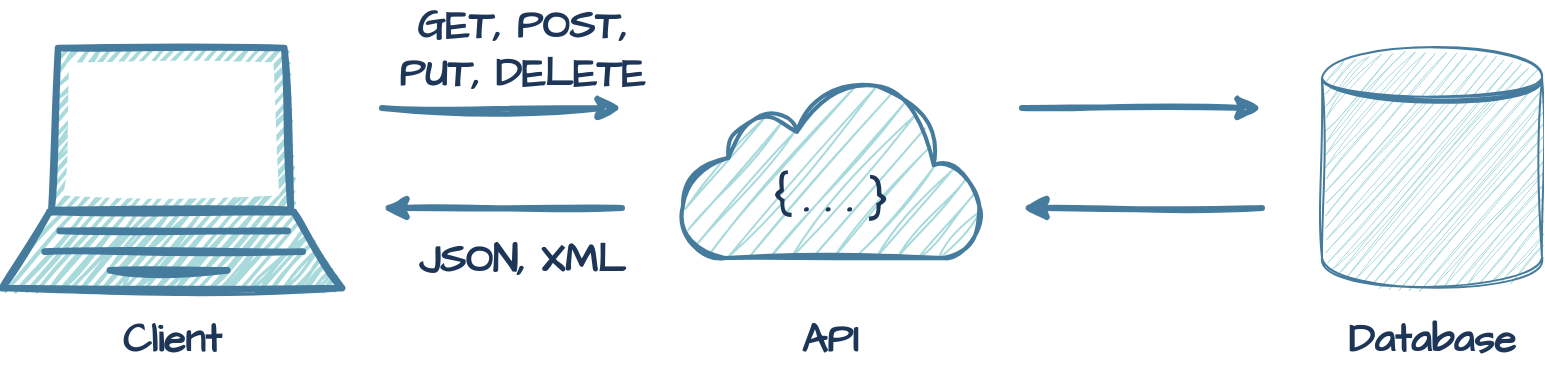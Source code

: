 <mxfile version="21.1.7" type="github">
  <diagram name="Página-1" id="l04WfACT7zZccR14FTFr">
    <mxGraphModel dx="2074" dy="788" grid="1" gridSize="10" guides="1" tooltips="1" connect="1" arrows="1" fold="1" page="1" pageScale="1" pageWidth="827" pageHeight="1169" math="0" shadow="0">
      <root>
        <mxCell id="0" />
        <mxCell id="1" parent="0" />
        <mxCell id="8NC9-kjkDdK_adJy2iSe-2" value="" style="html=1;verticalLabelPosition=bottom;align=center;labelBackgroundColor=none;verticalAlign=top;strokeWidth=2;strokeColor=#457B9D;shadow=0;dashed=0;shape=mxgraph.ios7.icons.cloud;fillColor=#A8DADC;fontColor=#1D3557;sketch=1;curveFitting=1;jiggle=2;" vertex="1" parent="1">
          <mxGeometry x="370" y="175" width="150" height="90" as="geometry" />
        </mxCell>
        <mxCell id="8NC9-kjkDdK_adJy2iSe-3" value="" style="shape=datastore;whiteSpace=wrap;html=1;labelBackgroundColor=none;fillColor=#A8DADC;strokeColor=#457B9D;fontColor=#1D3557;sketch=1;curveFitting=1;jiggle=2;" vertex="1" parent="1">
          <mxGeometry x="690" y="160" width="110" height="120" as="geometry" />
        </mxCell>
        <mxCell id="8NC9-kjkDdK_adJy2iSe-5" value="" style="fontColor=#1D3557;verticalAlign=top;verticalLabelPosition=bottom;labelPosition=center;align=center;html=1;outlineConnect=0;fillColor=#A8DADC;strokeColor=#457B9D;gradientDirection=north;strokeWidth=2;shape=mxgraph.networks.laptop;hachureGap=4;fontFamily=Architects Daughter;fontSource=https%3A%2F%2Ffonts.googleapis.com%2Fcss%3Ffamily%3DArchitects%2BDaughter;fontSize=20;labelBackgroundColor=none;sketch=1;curveFitting=1;jiggle=2;" vertex="1" parent="1">
          <mxGeometry x="30" y="160" width="170" height="120" as="geometry" />
        </mxCell>
        <mxCell id="8NC9-kjkDdK_adJy2iSe-7" value="" style="endArrow=classic;html=1;rounded=0;hachureGap=4;strokeColor=#457B9D;fontFamily=Architects Daughter;fontSource=https%3A%2F%2Ffonts.googleapis.com%2Fcss%3Ffamily%3DArchitects%2BDaughter;fontSize=16;fontColor=#1D3557;fillColor=#A8DADC;sketch=1;curveFitting=1;jiggle=2;strokeWidth=3;" edge="1" parent="1">
          <mxGeometry width="50" height="50" relative="1" as="geometry">
            <mxPoint x="220" y="190" as="sourcePoint" />
            <mxPoint x="340" y="190" as="targetPoint" />
          </mxGeometry>
        </mxCell>
        <mxCell id="8NC9-kjkDdK_adJy2iSe-8" value="" style="endArrow=classic;html=1;rounded=0;hachureGap=4;strokeColor=#457B9D;fontFamily=Architects Daughter;fontSource=https%3A%2F%2Ffonts.googleapis.com%2Fcss%3Ffamily%3DArchitects%2BDaughter;fontSize=16;fontColor=#1D3557;fillColor=#A8DADC;sketch=1;curveFitting=1;jiggle=2;strokeWidth=3;" edge="1" parent="1">
          <mxGeometry width="50" height="50" relative="1" as="geometry">
            <mxPoint x="540" y="190" as="sourcePoint" />
            <mxPoint x="660" y="190" as="targetPoint" />
          </mxGeometry>
        </mxCell>
        <mxCell id="8NC9-kjkDdK_adJy2iSe-10" value="" style="endArrow=classic;html=1;rounded=0;hachureGap=4;strokeColor=#457B9D;fontFamily=Architects Daughter;fontSource=https%3A%2F%2Ffonts.googleapis.com%2Fcss%3Ffamily%3DArchitects%2BDaughter;fontSize=16;fontColor=#1D3557;fillColor=#A8DADC;sketch=1;curveFitting=1;jiggle=2;strokeWidth=3;" edge="1" parent="1">
          <mxGeometry width="50" height="50" relative="1" as="geometry">
            <mxPoint x="340" y="240" as="sourcePoint" />
            <mxPoint x="220" y="240" as="targetPoint" />
          </mxGeometry>
        </mxCell>
        <mxCell id="8NC9-kjkDdK_adJy2iSe-11" value="" style="endArrow=classic;html=1;rounded=0;hachureGap=4;strokeColor=#457B9D;fontFamily=Architects Daughter;fontSource=https%3A%2F%2Ffonts.googleapis.com%2Fcss%3Ffamily%3DArchitects%2BDaughter;fontSize=16;fontColor=#1D3557;fillColor=#A8DADC;sketch=1;curveFitting=1;jiggle=2;strokeWidth=3;" edge="1" parent="1">
          <mxGeometry width="50" height="50" relative="1" as="geometry">
            <mxPoint x="660" y="240" as="sourcePoint" />
            <mxPoint x="540" y="240" as="targetPoint" />
          </mxGeometry>
        </mxCell>
        <mxCell id="8NC9-kjkDdK_adJy2iSe-12" value="Client" style="text;html=1;strokeColor=none;fillColor=none;align=center;verticalAlign=middle;whiteSpace=wrap;rounded=0;fontSize=20;fontFamily=Architects Daughter;fontColor=#1D3557;sketch=1;curveFitting=1;jiggle=2;fontStyle=1" vertex="1" parent="1">
          <mxGeometry x="85" y="290" width="60" height="30" as="geometry" />
        </mxCell>
        <mxCell id="8NC9-kjkDdK_adJy2iSe-13" value="API" style="text;html=1;strokeColor=none;fillColor=none;align=center;verticalAlign=middle;whiteSpace=wrap;rounded=0;fontSize=20;fontFamily=Architects Daughter;fontColor=#1D3557;sketch=1;curveFitting=1;jiggle=2;fontStyle=1" vertex="1" parent="1">
          <mxGeometry x="414" y="290" width="60" height="30" as="geometry" />
        </mxCell>
        <mxCell id="8NC9-kjkDdK_adJy2iSe-14" value="Database" style="text;html=1;strokeColor=none;fillColor=none;align=center;verticalAlign=middle;whiteSpace=wrap;rounded=0;fontSize=20;fontFamily=Architects Daughter;fontColor=#1D3557;sketch=1;curveFitting=1;jiggle=2;fontStyle=1" vertex="1" parent="1">
          <mxGeometry x="715" y="290" width="60" height="30" as="geometry" />
        </mxCell>
        <mxCell id="8NC9-kjkDdK_adJy2iSe-15" value="JSON, XML" style="text;html=1;strokeColor=none;fillColor=none;align=center;verticalAlign=middle;whiteSpace=wrap;rounded=0;fontSize=20;fontFamily=Architects Daughter;fontColor=#1D3557;sketch=1;curveFitting=1;jiggle=2;fontStyle=1" vertex="1" parent="1">
          <mxGeometry x="220" y="250" width="140" height="30" as="geometry" />
        </mxCell>
        <mxCell id="8NC9-kjkDdK_adJy2iSe-16" value="GET, POST, PUT, DELETE" style="text;html=1;strokeColor=none;fillColor=none;align=center;verticalAlign=middle;whiteSpace=wrap;rounded=0;fontSize=20;fontFamily=Architects Daughter;fontColor=#1D3557;sketch=1;curveFitting=1;jiggle=2;fontStyle=1" vertex="1" parent="1">
          <mxGeometry x="220" y="145" width="140" height="30" as="geometry" />
        </mxCell>
        <mxCell id="8NC9-kjkDdK_adJy2iSe-18" value="&lt;b&gt;{ . . . }&lt;/b&gt;" style="text;html=1;strokeColor=none;fillColor=none;align=center;verticalAlign=middle;whiteSpace=wrap;rounded=0;fontSize=20;fontFamily=Architects Daughter;fontColor=#1D3557;sketch=1;curveFitting=1;jiggle=2;" vertex="1" parent="1">
          <mxGeometry x="414" y="220" width="60" height="30" as="geometry" />
        </mxCell>
      </root>
    </mxGraphModel>
  </diagram>
</mxfile>
